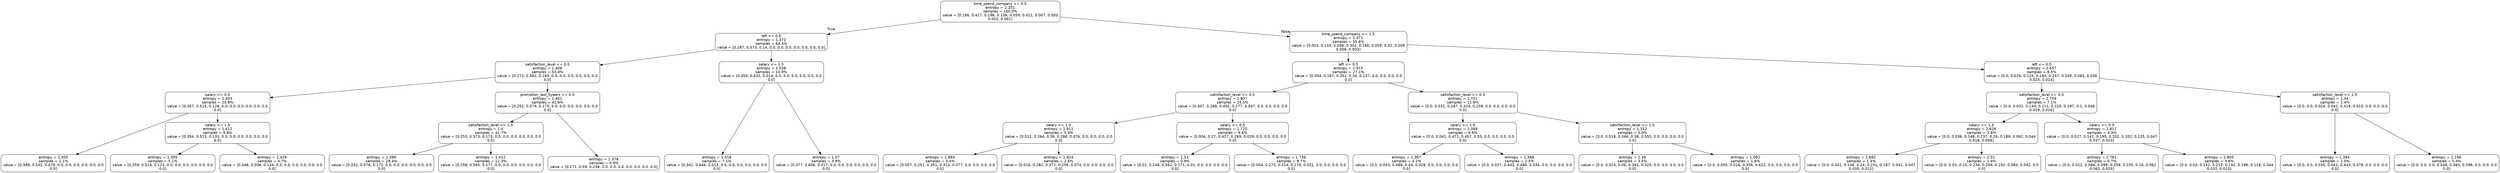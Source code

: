 digraph Tree {
node [shape=box, style="rounded", color="black", fontname=helvetica] ;
graph [ranksep=equally, splines=polyline] ;
edge [fontname=helvetica] ;
0 [label="time_spend_company <= 0.5\nentropy = 2.251\nsamples = 100.0%\nvalue = [0.186, 0.417, 0.196, 0.108, 0.059, 0.021, 0.007, 0.003\n0.002, 0.001]"] ;
1 [label="left <= 0.5\nentropy = 1.373\nsamples = 64.4%\nvalue = [0.287, 0.573, 0.14, 0.0, 0.0, 0.0, 0.0, 0.0, 0.0, 0.0]"] ;
0 -> 1 [labeldistance=2.5, labelangle=45, headlabel="True"] ;
2 [label="satisfaction_level <= 0.5\nentropy = 1.408\nsamples = 53.4%\nvalue = [0.273, 0.562, 0.165, 0.0, 0.0, 0.0, 0.0, 0.0, 0.0\n0.0]"] ;
1 -> 2 ;
3 [label="salary <= 0.5\nentropy = 1.403\nsamples = 10.9%\nvalue = [0.357, 0.515, 0.128, 0.0, 0.0, 0.0, 0.0, 0.0, 0.0\n0.0]"] ;
2 -> 3 ;
4 [label="entropy = 1.305\nsamples = 1.1%\nvalue = [0.389, 0.532, 0.079, 0.0, 0.0, 0.0, 0.0, 0.0, 0.0\n0.0]"] ;
3 -> 4 ;
5 [label="salary <= 1.5\nentropy = 1.412\nsamples = 9.8%\nvalue = [0.354, 0.513, 0.133, 0.0, 0.0, 0.0, 0.0, 0.0, 0.0\n0.0]"] ;
3 -> 5 ;
6 [label="entropy = 1.395\nsamples = 5.1%\nvalue = [0.359, 0.518, 0.123, 0.0, 0.0, 0.0, 0.0, 0.0, 0.0\n0.0]"] ;
5 -> 6 ;
7 [label="entropy = 1.429\nsamples = 4.7%\nvalue = [0.348, 0.508, 0.144, 0.0, 0.0, 0.0, 0.0, 0.0, 0.0\n0.0]"] ;
5 -> 7 ;
8 [label="promotion_last_5years <= 0.5\nentropy = 1.401\nsamples = 42.6%\nvalue = [0.252, 0.574, 0.175, 0.0, 0.0, 0.0, 0.0, 0.0, 0.0\n0.0]"] ;
2 -> 8 ;
9 [label="satisfaction_level <= 1.5\nentropy = 1.4\nsamples = 41.7%\nvalue = [0.253, 0.573, 0.173, 0.0, 0.0, 0.0, 0.0, 0.0, 0.0\n0.0]"] ;
8 -> 9 ;
10 [label="entropy = 1.396\nsamples = 29.4%\nvalue = [0.252, 0.576, 0.172, 0.0, 0.0, 0.0, 0.0, 0.0, 0.0\n0.0]"] ;
9 -> 10 ;
11 [label="entropy = 1.412\nsamples = 12.3%\nvalue = [0.258, 0.565, 0.177, 0.0, 0.0, 0.0, 0.0, 0.0, 0.0\n0.0]"] ;
9 -> 11 ;
12 [label="entropy = 1.378\nsamples = 0.9%\nvalue = [0.171, 0.59, 0.238, 0.0, 0.0, 0.0, 0.0, 0.0, 0.0, 0.0]"] ;
8 -> 12 ;
13 [label="salary <= 1.5\nentropy = 1.038\nsamples = 10.9%\nvalue = [0.354, 0.632, 0.014, 0.0, 0.0, 0.0, 0.0, 0.0, 0.0\n0.0]"] ;
1 -> 13 ;
14 [label="entropy = 1.018\nsamples = 7.1%\nvalue = [0.341, 0.646, 0.013, 0.0, 0.0, 0.0, 0.0, 0.0, 0.0\n0.0]"] ;
13 -> 14 ;
15 [label="entropy = 1.07\nsamples = 3.9%\nvalue = [0.377, 0.606, 0.017, 0.0, 0.0, 0.0, 0.0, 0.0, 0.0\n0.0]"] ;
13 -> 15 ;
16 [label="time_spend_company <= 1.5\nentropy = 2.371\nsamples = 35.6%\nvalue = [0.003, 0.133, 0.298, 0.302, 0.166, 0.059, 0.02, 0.009\n0.006, 0.003]"] ;
0 -> 16 [labeldistance=2.5, labelangle=-45, headlabel="False"] ;
17 [label="left <= 0.5\nentropy = 1.915\nsamples = 27.1%\nvalue = [0.004, 0.167, 0.352, 0.34, 0.137, 0.0, 0.0, 0.0, 0.0\n0.0]"] ;
16 -> 17 ;
18 [label="satisfaction_level <= 0.5\nentropy = 1.807\nsamples = 15.5%\nvalue = [0.007, 0.268, 0.402, 0.277, 0.047, 0.0, 0.0, 0.0, 0.0\n0.0]"] ;
17 -> 18 ;
19 [label="salary <= 1.5\nentropy = 1.911\nsamples = 5.9%\nvalue = [0.011, 0.264, 0.36, 0.288, 0.076, 0.0, 0.0, 0.0, 0.0\n0.0]"] ;
18 -> 19 ;
20 [label="entropy = 1.893\nsamples = 3.4%\nvalue = [0.007, 0.251, 0.351, 0.313, 0.077, 0.0, 0.0, 0.0, 0.0\n0.0]"] ;
19 -> 20 ;
21 [label="entropy = 1.924\nsamples = 2.6%\nvalue = [0.016, 0.282, 0.372, 0.256, 0.074, 0.0, 0.0, 0.0, 0.0\n0.0]"] ;
19 -> 21 ;
22 [label="salary <= 0.5\nentropy = 1.725\nsamples = 9.6%\nvalue = [0.004, 0.27, 0.427, 0.269, 0.029, 0.0, 0.0, 0.0, 0.0\n0.0]"] ;
18 -> 22 ;
23 [label="entropy = 1.53\nsamples = 0.9%\nvalue = [0.01, 0.248, 0.562, 0.171, 0.01, 0.0, 0.0, 0.0, 0.0\n0.0]"] ;
22 -> 23 ;
24 [label="entropy = 1.736\nsamples = 8.7%\nvalue = [0.004, 0.273, 0.414, 0.279, 0.031, 0.0, 0.0, 0.0, 0.0\n0.0]"] ;
22 -> 24 ;
25 [label="satisfaction_level <= 0.5\nentropy = 1.701\nsamples = 11.6%\nvalue = [0.0, 0.031, 0.287, 0.424, 0.259, 0.0, 0.0, 0.0, 0.0\n0.0]"] ;
17 -> 25 ;
26 [label="salary <= 1.5\nentropy = 1.369\nsamples = 6.6%\nvalue = [0.0, 0.041, 0.471, 0.457, 0.03, 0.0, 0.0, 0.0, 0.0\n0.0]"] ;
25 -> 26 ;
27 [label="entropy = 1.367\nsamples = 4.1%\nvalue = [0.0, 0.043, 0.489, 0.44, 0.029, 0.0, 0.0, 0.0, 0.0\n0.0]"] ;
26 -> 27 ;
28 [label="entropy = 1.368\nsamples = 2.5%\nvalue = [0.0, 0.037, 0.443, 0.486, 0.034, 0.0, 0.0, 0.0, 0.0\n0.0]"] ;
26 -> 28 ;
29 [label="satisfaction_level <= 1.5\nentropy = 1.312\nsamples = 5.0%\nvalue = [0.0, 0.018, 0.046, 0.38, 0.555, 0.0, 0.0, 0.0, 0.0\n0.0]"] ;
25 -> 29 ;
30 [label="entropy = 1.39\nsamples = 3.5%\nvalue = [0.0, 0.024, 0.06, 0.391, 0.525, 0.0, 0.0, 0.0, 0.0\n0.0]"] ;
29 -> 30 ;
31 [label="entropy = 1.092\nsamples = 1.6%\nvalue = [0.0, 0.005, 0.016, 0.356, 0.622, 0.0, 0.0, 0.0, 0.0\n0.0]"] ;
29 -> 31 ;
32 [label="left <= 0.5\nentropy = 2.657\nsamples = 8.5%\nvalue = [0.0, 0.026, 0.125, 0.184, 0.257, 0.249, 0.083, 0.038\n0.025, 0.014]"] ;
16 -> 32 ;
33 [label="satisfaction_level <= 0.5\nentropy = 2.759\nsamples = 7.1%\nvalue = [0.0, 0.031, 0.144, 0.211, 0.225, 0.197, 0.1, 0.046\n0.029, 0.016]"] ;
32 -> 33 ;
34 [label="salary <= 1.5\nentropy = 2.626\nsamples = 2.8%\nvalue = [0.0, 0.036, 0.148, 0.237, 0.26, 0.189, 0.062, 0.044\n0.018, 0.006]"] ;
33 -> 34 ;
35 [label="entropy = 2.682\nsamples = 1.4%\nvalue = [0.0, 0.041, 0.146, 0.24, 0.251, 0.187, 0.041, 0.047\n0.035, 0.012]"] ;
34 -> 35 ;
36 [label="entropy = 2.51\nsamples = 1.4%\nvalue = [0.0, 0.03, 0.15, 0.234, 0.269, 0.192, 0.084, 0.042, 0.0\n0.0]"] ;
34 -> 36 ;
37 [label="salary <= 0.5\nentropy = 2.817\nsamples = 4.3%\nvalue = [0.0, 0.027, 0.142, 0.195, 0.202, 0.202, 0.125, 0.047\n0.037, 0.023]"] ;
33 -> 37 ;
38 [label="entropy = 2.761\nsamples = 0.7%\nvalue = [0.0, 0.012, 0.086, 0.099, 0.259, 0.235, 0.16, 0.062\n0.062, 0.025]"] ;
37 -> 38 ;
39 [label="entropy = 2.805\nsamples = 3.6%\nvalue = [0.0, 0.03, 0.152, 0.212, 0.192, 0.196, 0.118, 0.044\n0.032, 0.023]"] ;
37 -> 39 ;
40 [label="satisfaction_level <= 1.5\nentropy = 1.34\nsamples = 1.4%\nvalue = [0.0, 0.0, 0.024, 0.042, 0.419, 0.515, 0.0, 0.0, 0.0\n0.0]"] ;
32 -> 40 ;
41 [label="entropy = 1.394\nsamples = 1.0%\nvalue = [0.0, 0.0, 0.035, 0.043, 0.443, 0.478, 0.0, 0.0, 0.0\n0.0]"] ;
40 -> 41 ;
42 [label="entropy = 1.156\nsamples = 0.4%\nvalue = [0.0, 0.0, 0.0, 0.038, 0.365, 0.596, 0.0, 0.0, 0.0\n0.0]"] ;
40 -> 42 ;
{rank=same ; 0} ;
{rank=same ; 1; 16} ;
{rank=same ; 2; 13; 17; 32} ;
{rank=same ; 3; 8; 18; 25; 33; 40} ;
{rank=same ; 5; 9; 19; 22; 26; 29; 34; 37} ;
{rank=same ; 4; 6; 7; 10; 11; 12; 14; 15; 20; 21; 23; 24; 27; 28; 30; 31; 35; 36; 38; 39; 41; 42} ;
}